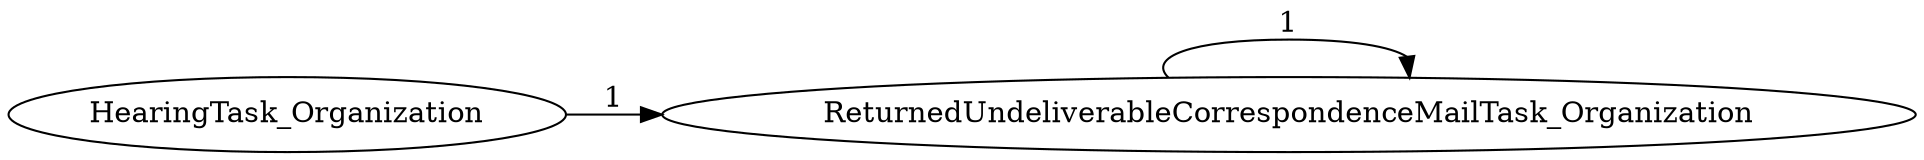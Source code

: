 digraph G {
rankdir="LR";
"ReturnedUndeliverableCorrespondenceMailTask_Organization" -> "ReturnedUndeliverableCorrespondenceMailTask_Organization" [label=1]
"HearingTask_Organization" -> "ReturnedUndeliverableCorrespondenceMailTask_Organization" [label=1]
}
